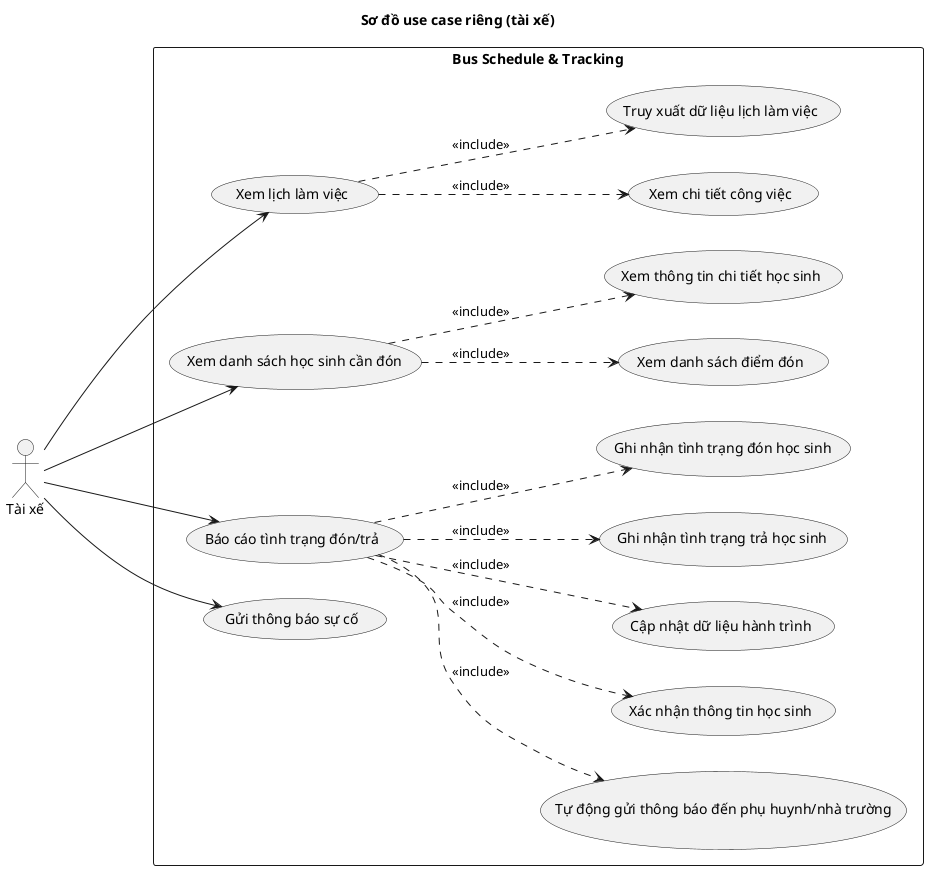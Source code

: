 @startuml
title Sơ đồ use case riêng (tài xế)
left to right direction
actor "Tài xế" as tx

rectangle "Bus Schedule & Tracking" {
    usecase "Xem lịch làm việc" as UC6
    usecase "Xem danh sách học sinh cần đón" as UC7
    usecase "Báo cáo tình trạng đón/trả" as UC8
    usecase "Gửi thông báo sự cố" as UC9
    
    usecase "Xem danh sách điểm đón" as UC10
    usecase "Xem thông tin chi tiết học sinh" as UC11
    
    usecase "Tự động gửi thông báo đến phụ huynh/nhà trường" as UC12
    usecase "Xác nhận thông tin học sinh" as UC13
    usecase "Cập nhật dữ liệu hành trình" as UC14
    usecase "Ghi nhận tình trạng trả học sinh" as UC15
    usecase "Ghi nhận tình trạng đón học sinh" as UC16

    usecase "Xem chi tiết công việc" as UC17
    usecase "Truy xuất dữ liệu lịch làm việc" as UC18
    
    UC7 ..> UC10 : <<include>>
    UC7 ..> UC11 : <<include>>

    UC8 ..> UC12 : <<include>>
    UC8 ..> UC13 : <<include>>
    UC8 ..> UC14 : <<include>>
    UC8 ..> UC15 : <<include>>
    UC8 ..> UC16 : <<include>>

    UC6 ..> UC17 : <<include>>
    UC6 ..> UC18 : <<include>>
}

tx ---> UC6
tx ---> UC7
tx ---> UC8
tx ---> UC9
@enduml